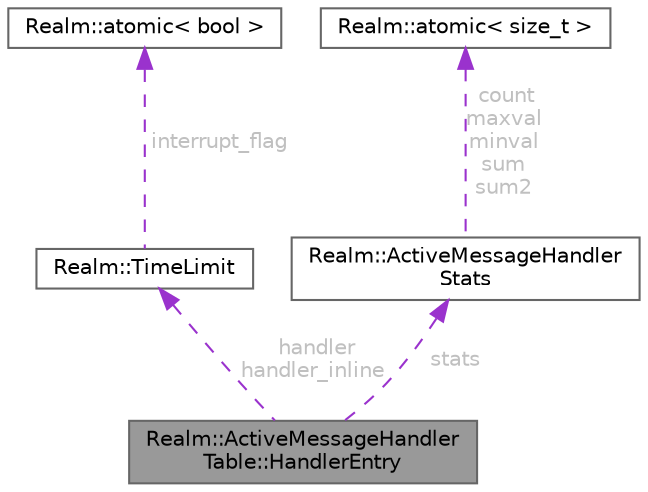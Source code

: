 digraph "Realm::ActiveMessageHandlerTable::HandlerEntry"
{
 // LATEX_PDF_SIZE
  bgcolor="transparent";
  edge [fontname=Helvetica,fontsize=10,labelfontname=Helvetica,labelfontsize=10];
  node [fontname=Helvetica,fontsize=10,shape=box,height=0.2,width=0.4];
  Node1 [id="Node000001",label="Realm::ActiveMessageHandler\lTable::HandlerEntry",height=0.2,width=0.4,color="gray40", fillcolor="grey60", style="filled", fontcolor="black",tooltip=" "];
  Node2 -> Node1 [id="edge1_Node000001_Node000002",dir="back",color="darkorchid3",style="dashed",tooltip=" ",label=" handler\nhandler_inline",fontcolor="grey" ];
  Node2 [id="Node000002",label="Realm::TimeLimit",height=0.2,width=0.4,color="gray40", fillcolor="white", style="filled",URL="$classRealm_1_1TimeLimit.html",tooltip=" "];
  Node3 -> Node2 [id="edge2_Node000002_Node000003",dir="back",color="darkorchid3",style="dashed",tooltip=" ",label=" interrupt_flag",fontcolor="grey" ];
  Node3 [id="Node000003",label="Realm::atomic\< bool \>",height=0.2,width=0.4,color="gray40", fillcolor="white", style="filled",URL="$classRealm_1_1atomic.html",tooltip=" "];
  Node4 -> Node1 [id="edge3_Node000001_Node000004",dir="back",color="darkorchid3",style="dashed",tooltip=" ",label=" stats",fontcolor="grey" ];
  Node4 [id="Node000004",label="Realm::ActiveMessageHandler\lStats",height=0.2,width=0.4,color="gray40", fillcolor="white", style="filled",URL="$structRealm_1_1ActiveMessageHandlerStats.html",tooltip=" "];
  Node5 -> Node4 [id="edge4_Node000004_Node000005",dir="back",color="darkorchid3",style="dashed",tooltip=" ",label=" count\nmaxval\nminval\nsum\nsum2",fontcolor="grey" ];
  Node5 [id="Node000005",label="Realm::atomic\< size_t \>",height=0.2,width=0.4,color="gray40", fillcolor="white", style="filled",URL="$classRealm_1_1atomic.html",tooltip=" "];
}
